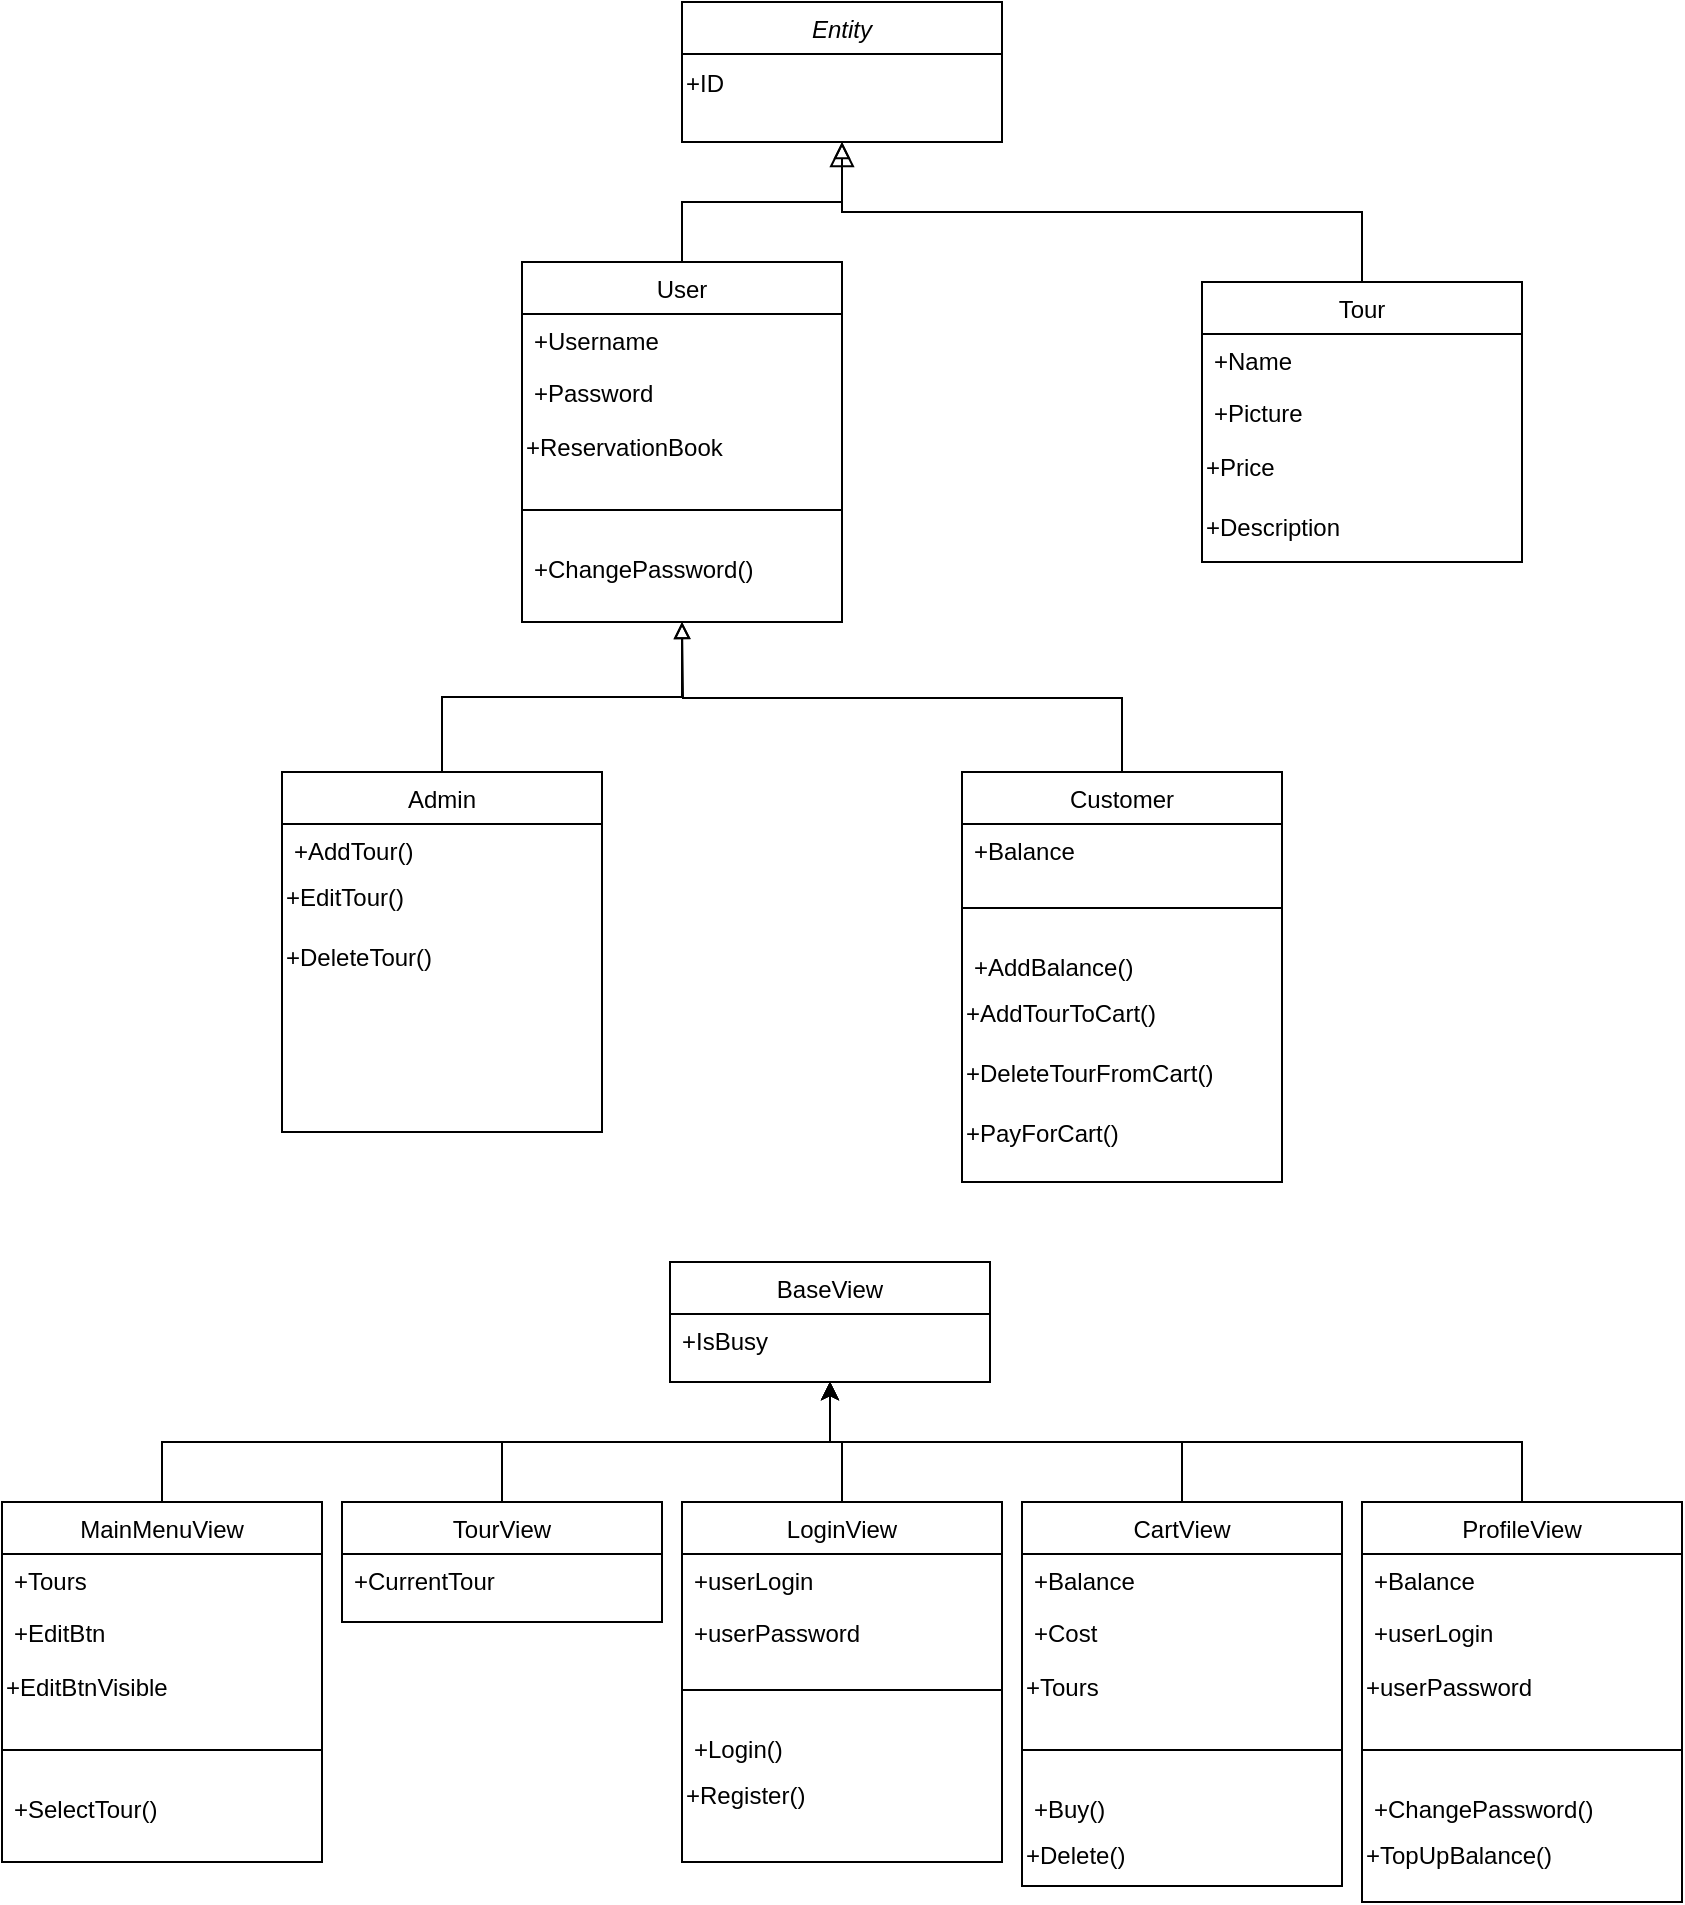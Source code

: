 <mxfile version="24.0.7" type="device">
  <diagram id="C5RBs43oDa-KdzZeNtuy" name="Page-1">
    <mxGraphModel dx="1050" dy="522" grid="1" gridSize="10" guides="1" tooltips="1" connect="1" arrows="1" fold="1" page="1" pageScale="1" pageWidth="827" pageHeight="1169" background="none" math="0" shadow="0">
      <root>
        <mxCell id="WIyWlLk6GJQsqaUBKTNV-0" />
        <mxCell id="WIyWlLk6GJQsqaUBKTNV-1" parent="WIyWlLk6GJQsqaUBKTNV-0" />
        <mxCell id="zkfFHV4jXpPFQw0GAbJ--0" value="Entity" style="swimlane;fontStyle=2;align=center;verticalAlign=top;childLayout=stackLayout;horizontal=1;startSize=26;horizontalStack=0;resizeParent=1;resizeLast=0;collapsible=1;marginBottom=0;rounded=0;shadow=0;strokeWidth=1;" parent="WIyWlLk6GJQsqaUBKTNV-1" vertex="1">
          <mxGeometry x="340" y="20" width="160" height="70" as="geometry">
            <mxRectangle x="230" y="140" width="160" height="26" as="alternateBounds" />
          </mxGeometry>
        </mxCell>
        <mxCell id="vfryMaD_tg-k9ycYQ6Qa-0" value="+ID" style="text;html=1;align=left;verticalAlign=middle;resizable=0;points=[];autosize=1;strokeColor=none;fillColor=none;" vertex="1" parent="zkfFHV4jXpPFQw0GAbJ--0">
          <mxGeometry y="26" width="160" height="30" as="geometry" />
        </mxCell>
        <mxCell id="zkfFHV4jXpPFQw0GAbJ--6" value="User" style="swimlane;fontStyle=0;align=center;verticalAlign=top;childLayout=stackLayout;horizontal=1;startSize=26;horizontalStack=0;resizeParent=1;resizeLast=0;collapsible=1;marginBottom=0;rounded=0;shadow=0;strokeWidth=1;" parent="WIyWlLk6GJQsqaUBKTNV-1" vertex="1">
          <mxGeometry x="260" y="150" width="160" height="180" as="geometry">
            <mxRectangle x="130" y="380" width="160" height="26" as="alternateBounds" />
          </mxGeometry>
        </mxCell>
        <mxCell id="zkfFHV4jXpPFQw0GAbJ--7" value="+Username" style="text;align=left;verticalAlign=top;spacingLeft=4;spacingRight=4;overflow=hidden;rotatable=0;points=[[0,0.5],[1,0.5]];portConstraint=eastwest;" parent="zkfFHV4jXpPFQw0GAbJ--6" vertex="1">
          <mxGeometry y="26" width="160" height="26" as="geometry" />
        </mxCell>
        <mxCell id="zkfFHV4jXpPFQw0GAbJ--8" value="+Password" style="text;align=left;verticalAlign=top;spacingLeft=4;spacingRight=4;overflow=hidden;rotatable=0;points=[[0,0.5],[1,0.5]];portConstraint=eastwest;rounded=0;shadow=0;html=0;" parent="zkfFHV4jXpPFQw0GAbJ--6" vertex="1">
          <mxGeometry y="52" width="160" height="26" as="geometry" />
        </mxCell>
        <mxCell id="vfryMaD_tg-k9ycYQ6Qa-2" value="+ReservationBook" style="text;html=1;align=left;verticalAlign=middle;resizable=0;points=[];autosize=1;strokeColor=none;fillColor=none;" vertex="1" parent="zkfFHV4jXpPFQw0GAbJ--6">
          <mxGeometry y="78" width="160" height="30" as="geometry" />
        </mxCell>
        <mxCell id="zkfFHV4jXpPFQw0GAbJ--9" value="" style="line;html=1;strokeWidth=1;align=left;verticalAlign=middle;spacingTop=-1;spacingLeft=3;spacingRight=3;rotatable=0;labelPosition=right;points=[];portConstraint=eastwest;" parent="zkfFHV4jXpPFQw0GAbJ--6" vertex="1">
          <mxGeometry y="108" width="160" height="32" as="geometry" />
        </mxCell>
        <mxCell id="zkfFHV4jXpPFQw0GAbJ--10" value="+ChangePassword()" style="text;align=left;verticalAlign=top;spacingLeft=4;spacingRight=4;overflow=hidden;rotatable=0;points=[[0,0.5],[1,0.5]];portConstraint=eastwest;fontStyle=0" parent="zkfFHV4jXpPFQw0GAbJ--6" vertex="1">
          <mxGeometry y="140" width="160" height="22" as="geometry" />
        </mxCell>
        <mxCell id="zkfFHV4jXpPFQw0GAbJ--12" value="" style="endArrow=block;endSize=10;endFill=0;shadow=0;strokeWidth=1;rounded=0;curved=0;edgeStyle=elbowEdgeStyle;elbow=vertical;" parent="WIyWlLk6GJQsqaUBKTNV-1" source="zkfFHV4jXpPFQw0GAbJ--6" target="zkfFHV4jXpPFQw0GAbJ--0" edge="1">
          <mxGeometry width="160" relative="1" as="geometry">
            <mxPoint x="200" y="203" as="sourcePoint" />
            <mxPoint x="200" y="203" as="targetPoint" />
          </mxGeometry>
        </mxCell>
        <mxCell id="vfryMaD_tg-k9ycYQ6Qa-20" style="edgeStyle=orthogonalEdgeStyle;rounded=0;orthogonalLoop=1;jettySize=auto;html=1;exitX=0.5;exitY=0;exitDx=0;exitDy=0;entryX=0.5;entryY=1;entryDx=0;entryDy=0;fontColor=#000000;endArrow=block;endFill=0;" edge="1" parent="WIyWlLk6GJQsqaUBKTNV-1" source="vfryMaD_tg-k9ycYQ6Qa-12" target="zkfFHV4jXpPFQw0GAbJ--6">
          <mxGeometry relative="1" as="geometry" />
        </mxCell>
        <mxCell id="vfryMaD_tg-k9ycYQ6Qa-12" value="Admin" style="swimlane;fontStyle=0;align=center;verticalAlign=top;childLayout=stackLayout;horizontal=1;startSize=26;horizontalStack=0;resizeParent=1;resizeLast=0;collapsible=1;marginBottom=0;rounded=0;shadow=0;strokeWidth=1;" vertex="1" parent="WIyWlLk6GJQsqaUBKTNV-1">
          <mxGeometry x="140" y="405" width="160" height="180" as="geometry">
            <mxRectangle x="130" y="380" width="160" height="26" as="alternateBounds" />
          </mxGeometry>
        </mxCell>
        <mxCell id="vfryMaD_tg-k9ycYQ6Qa-17" value="+AddTour()" style="text;align=left;verticalAlign=top;spacingLeft=4;spacingRight=4;overflow=hidden;rotatable=0;points=[[0,0.5],[1,0.5]];portConstraint=eastwest;fontStyle=0" vertex="1" parent="vfryMaD_tg-k9ycYQ6Qa-12">
          <mxGeometry y="26" width="160" height="22" as="geometry" />
        </mxCell>
        <mxCell id="vfryMaD_tg-k9ycYQ6Qa-18" value="+EditTour()" style="text;html=1;align=left;verticalAlign=middle;resizable=0;points=[];autosize=1;strokeColor=none;fillColor=none;" vertex="1" parent="vfryMaD_tg-k9ycYQ6Qa-12">
          <mxGeometry y="48" width="160" height="30" as="geometry" />
        </mxCell>
        <mxCell id="vfryMaD_tg-k9ycYQ6Qa-19" value="+DeleteTour()" style="text;html=1;align=left;verticalAlign=middle;resizable=0;points=[];autosize=1;strokeColor=none;fillColor=none;" vertex="1" parent="vfryMaD_tg-k9ycYQ6Qa-12">
          <mxGeometry y="78" width="160" height="30" as="geometry" />
        </mxCell>
        <mxCell id="vfryMaD_tg-k9ycYQ6Qa-30" style="edgeStyle=orthogonalEdgeStyle;rounded=0;orthogonalLoop=1;jettySize=auto;html=1;exitX=0.5;exitY=0;exitDx=0;exitDy=0;endArrow=block;endFill=0;" edge="1" parent="WIyWlLk6GJQsqaUBKTNV-1" source="vfryMaD_tg-k9ycYQ6Qa-21">
          <mxGeometry relative="1" as="geometry">
            <mxPoint x="340" y="330" as="targetPoint" />
          </mxGeometry>
        </mxCell>
        <mxCell id="vfryMaD_tg-k9ycYQ6Qa-21" value="Customer" style="swimlane;fontStyle=0;align=center;verticalAlign=top;childLayout=stackLayout;horizontal=1;startSize=26;horizontalStack=0;resizeParent=1;resizeLast=0;collapsible=1;marginBottom=0;rounded=0;shadow=0;strokeWidth=1;" vertex="1" parent="WIyWlLk6GJQsqaUBKTNV-1">
          <mxGeometry x="480" y="405" width="160" height="205" as="geometry">
            <mxRectangle x="130" y="380" width="160" height="26" as="alternateBounds" />
          </mxGeometry>
        </mxCell>
        <mxCell id="vfryMaD_tg-k9ycYQ6Qa-22" value="+Balance" style="text;align=left;verticalAlign=top;spacingLeft=4;spacingRight=4;overflow=hidden;rotatable=0;points=[[0,0.5],[1,0.5]];portConstraint=eastwest;" vertex="1" parent="vfryMaD_tg-k9ycYQ6Qa-21">
          <mxGeometry y="26" width="160" height="26" as="geometry" />
        </mxCell>
        <mxCell id="vfryMaD_tg-k9ycYQ6Qa-25" value="" style="line;html=1;strokeWidth=1;align=left;verticalAlign=middle;spacingTop=-1;spacingLeft=3;spacingRight=3;rotatable=0;labelPosition=right;points=[];portConstraint=eastwest;" vertex="1" parent="vfryMaD_tg-k9ycYQ6Qa-21">
          <mxGeometry y="52" width="160" height="32" as="geometry" />
        </mxCell>
        <mxCell id="vfryMaD_tg-k9ycYQ6Qa-26" value="+AddBalance()" style="text;align=left;verticalAlign=top;spacingLeft=4;spacingRight=4;overflow=hidden;rotatable=0;points=[[0,0.5],[1,0.5]];portConstraint=eastwest;fontStyle=0" vertex="1" parent="vfryMaD_tg-k9ycYQ6Qa-21">
          <mxGeometry y="84" width="160" height="22" as="geometry" />
        </mxCell>
        <mxCell id="vfryMaD_tg-k9ycYQ6Qa-27" value="+AddTourToCart()" style="text;html=1;align=left;verticalAlign=middle;resizable=0;points=[];autosize=1;strokeColor=none;fillColor=none;" vertex="1" parent="vfryMaD_tg-k9ycYQ6Qa-21">
          <mxGeometry y="106" width="160" height="30" as="geometry" />
        </mxCell>
        <mxCell id="vfryMaD_tg-k9ycYQ6Qa-28" value="+DeleteTourFromCart()" style="text;html=1;align=left;verticalAlign=middle;resizable=0;points=[];autosize=1;strokeColor=none;fillColor=none;" vertex="1" parent="vfryMaD_tg-k9ycYQ6Qa-21">
          <mxGeometry y="136" width="160" height="30" as="geometry" />
        </mxCell>
        <mxCell id="vfryMaD_tg-k9ycYQ6Qa-29" value="+PayForCart()" style="text;html=1;align=left;verticalAlign=middle;resizable=0;points=[];autosize=1;strokeColor=none;fillColor=none;" vertex="1" parent="vfryMaD_tg-k9ycYQ6Qa-21">
          <mxGeometry y="166" width="160" height="30" as="geometry" />
        </mxCell>
        <mxCell id="vfryMaD_tg-k9ycYQ6Qa-38" style="edgeStyle=orthogonalEdgeStyle;rounded=0;orthogonalLoop=1;jettySize=auto;html=1;exitX=0.5;exitY=0;exitDx=0;exitDy=0;endArrow=block;endFill=0;entryX=0.5;entryY=1;entryDx=0;entryDy=0;" edge="1" parent="WIyWlLk6GJQsqaUBKTNV-1" source="vfryMaD_tg-k9ycYQ6Qa-31" target="zkfFHV4jXpPFQw0GAbJ--0">
          <mxGeometry relative="1" as="geometry">
            <mxPoint x="140" y="90" as="targetPoint" />
          </mxGeometry>
        </mxCell>
        <mxCell id="vfryMaD_tg-k9ycYQ6Qa-31" value="Tour" style="swimlane;fontStyle=0;align=center;verticalAlign=top;childLayout=stackLayout;horizontal=1;startSize=26;horizontalStack=0;resizeParent=1;resizeLast=0;collapsible=1;marginBottom=0;rounded=0;shadow=0;strokeWidth=1;" vertex="1" parent="WIyWlLk6GJQsqaUBKTNV-1">
          <mxGeometry x="600" y="160" width="160" height="140" as="geometry">
            <mxRectangle x="130" y="380" width="160" height="26" as="alternateBounds" />
          </mxGeometry>
        </mxCell>
        <mxCell id="vfryMaD_tg-k9ycYQ6Qa-32" value="+Name" style="text;align=left;verticalAlign=top;spacingLeft=4;spacingRight=4;overflow=hidden;rotatable=0;points=[[0,0.5],[1,0.5]];portConstraint=eastwest;" vertex="1" parent="vfryMaD_tg-k9ycYQ6Qa-31">
          <mxGeometry y="26" width="160" height="26" as="geometry" />
        </mxCell>
        <mxCell id="vfryMaD_tg-k9ycYQ6Qa-33" value="+Picture" style="text;align=left;verticalAlign=top;spacingLeft=4;spacingRight=4;overflow=hidden;rotatable=0;points=[[0,0.5],[1,0.5]];portConstraint=eastwest;rounded=0;shadow=0;html=0;" vertex="1" parent="vfryMaD_tg-k9ycYQ6Qa-31">
          <mxGeometry y="52" width="160" height="26" as="geometry" />
        </mxCell>
        <mxCell id="vfryMaD_tg-k9ycYQ6Qa-34" value="+Price" style="text;html=1;align=left;verticalAlign=middle;resizable=0;points=[];autosize=1;strokeColor=none;fillColor=none;" vertex="1" parent="vfryMaD_tg-k9ycYQ6Qa-31">
          <mxGeometry y="78" width="160" height="30" as="geometry" />
        </mxCell>
        <mxCell id="vfryMaD_tg-k9ycYQ6Qa-37" value="+Description" style="text;html=1;align=left;verticalAlign=middle;resizable=0;points=[];autosize=1;strokeColor=none;fillColor=none;" vertex="1" parent="vfryMaD_tg-k9ycYQ6Qa-31">
          <mxGeometry y="108" width="160" height="30" as="geometry" />
        </mxCell>
        <mxCell id="vfryMaD_tg-k9ycYQ6Qa-39" value="BaseView" style="swimlane;fontStyle=0;align=center;verticalAlign=top;childLayout=stackLayout;horizontal=1;startSize=26;horizontalStack=0;resizeParent=1;resizeLast=0;collapsible=1;marginBottom=0;rounded=0;shadow=0;strokeWidth=1;" vertex="1" parent="WIyWlLk6GJQsqaUBKTNV-1">
          <mxGeometry x="334" y="650" width="160" height="60" as="geometry">
            <mxRectangle x="130" y="380" width="160" height="26" as="alternateBounds" />
          </mxGeometry>
        </mxCell>
        <mxCell id="vfryMaD_tg-k9ycYQ6Qa-40" value="+IsBusy" style="text;align=left;verticalAlign=top;spacingLeft=4;spacingRight=4;overflow=hidden;rotatable=0;points=[[0,0.5],[1,0.5]];portConstraint=eastwest;" vertex="1" parent="vfryMaD_tg-k9ycYQ6Qa-39">
          <mxGeometry y="26" width="160" height="26" as="geometry" />
        </mxCell>
        <mxCell id="vfryMaD_tg-k9ycYQ6Qa-51" style="edgeStyle=orthogonalEdgeStyle;rounded=0;orthogonalLoop=1;jettySize=auto;html=1;exitX=0.5;exitY=0;exitDx=0;exitDy=0;entryX=0.5;entryY=1;entryDx=0;entryDy=0;" edge="1" parent="WIyWlLk6GJQsqaUBKTNV-1" source="vfryMaD_tg-k9ycYQ6Qa-45" target="vfryMaD_tg-k9ycYQ6Qa-39">
          <mxGeometry relative="1" as="geometry" />
        </mxCell>
        <mxCell id="vfryMaD_tg-k9ycYQ6Qa-45" value="MainMenuView" style="swimlane;fontStyle=0;align=center;verticalAlign=top;childLayout=stackLayout;horizontal=1;startSize=26;horizontalStack=0;resizeParent=1;resizeLast=0;collapsible=1;marginBottom=0;rounded=0;shadow=0;strokeWidth=1;" vertex="1" parent="WIyWlLk6GJQsqaUBKTNV-1">
          <mxGeometry y="770" width="160" height="180" as="geometry">
            <mxRectangle x="130" y="380" width="160" height="26" as="alternateBounds" />
          </mxGeometry>
        </mxCell>
        <mxCell id="vfryMaD_tg-k9ycYQ6Qa-46" value="+Tours" style="text;align=left;verticalAlign=top;spacingLeft=4;spacingRight=4;overflow=hidden;rotatable=0;points=[[0,0.5],[1,0.5]];portConstraint=eastwest;" vertex="1" parent="vfryMaD_tg-k9ycYQ6Qa-45">
          <mxGeometry y="26" width="160" height="26" as="geometry" />
        </mxCell>
        <mxCell id="vfryMaD_tg-k9ycYQ6Qa-47" value="+EditBtn" style="text;align=left;verticalAlign=top;spacingLeft=4;spacingRight=4;overflow=hidden;rotatable=0;points=[[0,0.5],[1,0.5]];portConstraint=eastwest;rounded=0;shadow=0;html=0;" vertex="1" parent="vfryMaD_tg-k9ycYQ6Qa-45">
          <mxGeometry y="52" width="160" height="26" as="geometry" />
        </mxCell>
        <mxCell id="vfryMaD_tg-k9ycYQ6Qa-48" value="+EditBtnVisible" style="text;html=1;align=left;verticalAlign=middle;resizable=0;points=[];autosize=1;strokeColor=none;fillColor=none;" vertex="1" parent="vfryMaD_tg-k9ycYQ6Qa-45">
          <mxGeometry y="78" width="160" height="30" as="geometry" />
        </mxCell>
        <mxCell id="vfryMaD_tg-k9ycYQ6Qa-49" value="" style="line;html=1;strokeWidth=1;align=left;verticalAlign=middle;spacingTop=-1;spacingLeft=3;spacingRight=3;rotatable=0;labelPosition=right;points=[];portConstraint=eastwest;" vertex="1" parent="vfryMaD_tg-k9ycYQ6Qa-45">
          <mxGeometry y="108" width="160" height="32" as="geometry" />
        </mxCell>
        <mxCell id="vfryMaD_tg-k9ycYQ6Qa-50" value="+SelectTour()" style="text;align=left;verticalAlign=top;spacingLeft=4;spacingRight=4;overflow=hidden;rotatable=0;points=[[0,0.5],[1,0.5]];portConstraint=eastwest;fontStyle=0" vertex="1" parent="vfryMaD_tg-k9ycYQ6Qa-45">
          <mxGeometry y="140" width="160" height="22" as="geometry" />
        </mxCell>
        <mxCell id="vfryMaD_tg-k9ycYQ6Qa-58" style="edgeStyle=orthogonalEdgeStyle;rounded=0;orthogonalLoop=1;jettySize=auto;html=1;exitX=0.5;exitY=0;exitDx=0;exitDy=0;entryX=0.5;entryY=1;entryDx=0;entryDy=0;" edge="1" parent="WIyWlLk6GJQsqaUBKTNV-1" source="vfryMaD_tg-k9ycYQ6Qa-52" target="vfryMaD_tg-k9ycYQ6Qa-39">
          <mxGeometry relative="1" as="geometry" />
        </mxCell>
        <mxCell id="vfryMaD_tg-k9ycYQ6Qa-52" value="TourView" style="swimlane;fontStyle=0;align=center;verticalAlign=top;childLayout=stackLayout;horizontal=1;startSize=26;horizontalStack=0;resizeParent=1;resizeLast=0;collapsible=1;marginBottom=0;rounded=0;shadow=0;strokeWidth=1;" vertex="1" parent="WIyWlLk6GJQsqaUBKTNV-1">
          <mxGeometry x="170" y="770" width="160" height="60" as="geometry">
            <mxRectangle x="130" y="380" width="160" height="26" as="alternateBounds" />
          </mxGeometry>
        </mxCell>
        <mxCell id="vfryMaD_tg-k9ycYQ6Qa-53" value="+CurrentTour" style="text;align=left;verticalAlign=top;spacingLeft=4;spacingRight=4;overflow=hidden;rotatable=0;points=[[0,0.5],[1,0.5]];portConstraint=eastwest;" vertex="1" parent="vfryMaD_tg-k9ycYQ6Qa-52">
          <mxGeometry y="26" width="160" height="26" as="geometry" />
        </mxCell>
        <mxCell id="vfryMaD_tg-k9ycYQ6Qa-66" style="edgeStyle=orthogonalEdgeStyle;rounded=0;orthogonalLoop=1;jettySize=auto;html=1;exitX=0.5;exitY=0;exitDx=0;exitDy=0;entryX=0.5;entryY=1;entryDx=0;entryDy=0;" edge="1" parent="WIyWlLk6GJQsqaUBKTNV-1" source="vfryMaD_tg-k9ycYQ6Qa-59" target="vfryMaD_tg-k9ycYQ6Qa-39">
          <mxGeometry relative="1" as="geometry" />
        </mxCell>
        <mxCell id="vfryMaD_tg-k9ycYQ6Qa-59" value="LoginView" style="swimlane;fontStyle=0;align=center;verticalAlign=top;childLayout=stackLayout;horizontal=1;startSize=26;horizontalStack=0;resizeParent=1;resizeLast=0;collapsible=1;marginBottom=0;rounded=0;shadow=0;strokeWidth=1;" vertex="1" parent="WIyWlLk6GJQsqaUBKTNV-1">
          <mxGeometry x="340" y="770" width="160" height="180" as="geometry">
            <mxRectangle x="130" y="380" width="160" height="26" as="alternateBounds" />
          </mxGeometry>
        </mxCell>
        <mxCell id="vfryMaD_tg-k9ycYQ6Qa-60" value="+userLogin" style="text;align=left;verticalAlign=top;spacingLeft=4;spacingRight=4;overflow=hidden;rotatable=0;points=[[0,0.5],[1,0.5]];portConstraint=eastwest;" vertex="1" parent="vfryMaD_tg-k9ycYQ6Qa-59">
          <mxGeometry y="26" width="160" height="26" as="geometry" />
        </mxCell>
        <mxCell id="vfryMaD_tg-k9ycYQ6Qa-61" value="+userPassword" style="text;align=left;verticalAlign=top;spacingLeft=4;spacingRight=4;overflow=hidden;rotatable=0;points=[[0,0.5],[1,0.5]];portConstraint=eastwest;rounded=0;shadow=0;html=0;" vertex="1" parent="vfryMaD_tg-k9ycYQ6Qa-59">
          <mxGeometry y="52" width="160" height="26" as="geometry" />
        </mxCell>
        <mxCell id="vfryMaD_tg-k9ycYQ6Qa-63" value="" style="line;html=1;strokeWidth=1;align=left;verticalAlign=middle;spacingTop=-1;spacingLeft=3;spacingRight=3;rotatable=0;labelPosition=right;points=[];portConstraint=eastwest;" vertex="1" parent="vfryMaD_tg-k9ycYQ6Qa-59">
          <mxGeometry y="78" width="160" height="32" as="geometry" />
        </mxCell>
        <mxCell id="vfryMaD_tg-k9ycYQ6Qa-64" value="+Login()" style="text;align=left;verticalAlign=top;spacingLeft=4;spacingRight=4;overflow=hidden;rotatable=0;points=[[0,0.5],[1,0.5]];portConstraint=eastwest;fontStyle=0" vertex="1" parent="vfryMaD_tg-k9ycYQ6Qa-59">
          <mxGeometry y="110" width="160" height="22" as="geometry" />
        </mxCell>
        <mxCell id="vfryMaD_tg-k9ycYQ6Qa-65" value="+Register()" style="text;html=1;align=left;verticalAlign=middle;resizable=0;points=[];autosize=1;strokeColor=none;fillColor=none;" vertex="1" parent="vfryMaD_tg-k9ycYQ6Qa-59">
          <mxGeometry y="132" width="160" height="30" as="geometry" />
        </mxCell>
        <mxCell id="vfryMaD_tg-k9ycYQ6Qa-74" style="edgeStyle=orthogonalEdgeStyle;rounded=0;orthogonalLoop=1;jettySize=auto;html=1;exitX=0.5;exitY=0;exitDx=0;exitDy=0;entryX=0.5;entryY=1;entryDx=0;entryDy=0;" edge="1" parent="WIyWlLk6GJQsqaUBKTNV-1" source="vfryMaD_tg-k9ycYQ6Qa-67" target="vfryMaD_tg-k9ycYQ6Qa-39">
          <mxGeometry relative="1" as="geometry" />
        </mxCell>
        <mxCell id="vfryMaD_tg-k9ycYQ6Qa-67" value="CartView" style="swimlane;fontStyle=0;align=center;verticalAlign=top;childLayout=stackLayout;horizontal=1;startSize=26;horizontalStack=0;resizeParent=1;resizeLast=0;collapsible=1;marginBottom=0;rounded=0;shadow=0;strokeWidth=1;" vertex="1" parent="WIyWlLk6GJQsqaUBKTNV-1">
          <mxGeometry x="510" y="770" width="160" height="192" as="geometry">
            <mxRectangle x="130" y="380" width="160" height="26" as="alternateBounds" />
          </mxGeometry>
        </mxCell>
        <mxCell id="vfryMaD_tg-k9ycYQ6Qa-68" value="+Balance" style="text;align=left;verticalAlign=top;spacingLeft=4;spacingRight=4;overflow=hidden;rotatable=0;points=[[0,0.5],[1,0.5]];portConstraint=eastwest;" vertex="1" parent="vfryMaD_tg-k9ycYQ6Qa-67">
          <mxGeometry y="26" width="160" height="26" as="geometry" />
        </mxCell>
        <mxCell id="vfryMaD_tg-k9ycYQ6Qa-69" value="+Cost" style="text;align=left;verticalAlign=top;spacingLeft=4;spacingRight=4;overflow=hidden;rotatable=0;points=[[0,0.5],[1,0.5]];portConstraint=eastwest;rounded=0;shadow=0;html=0;" vertex="1" parent="vfryMaD_tg-k9ycYQ6Qa-67">
          <mxGeometry y="52" width="160" height="26" as="geometry" />
        </mxCell>
        <mxCell id="vfryMaD_tg-k9ycYQ6Qa-70" value="+Tours" style="text;html=1;align=left;verticalAlign=middle;resizable=0;points=[];autosize=1;strokeColor=none;fillColor=none;" vertex="1" parent="vfryMaD_tg-k9ycYQ6Qa-67">
          <mxGeometry y="78" width="160" height="30" as="geometry" />
        </mxCell>
        <mxCell id="vfryMaD_tg-k9ycYQ6Qa-71" value="" style="line;html=1;strokeWidth=1;align=left;verticalAlign=middle;spacingTop=-1;spacingLeft=3;spacingRight=3;rotatable=0;labelPosition=right;points=[];portConstraint=eastwest;" vertex="1" parent="vfryMaD_tg-k9ycYQ6Qa-67">
          <mxGeometry y="108" width="160" height="32" as="geometry" />
        </mxCell>
        <mxCell id="vfryMaD_tg-k9ycYQ6Qa-72" value="+Buy()" style="text;align=left;verticalAlign=top;spacingLeft=4;spacingRight=4;overflow=hidden;rotatable=0;points=[[0,0.5],[1,0.5]];portConstraint=eastwest;fontStyle=0" vertex="1" parent="vfryMaD_tg-k9ycYQ6Qa-67">
          <mxGeometry y="140" width="160" height="22" as="geometry" />
        </mxCell>
        <mxCell id="vfryMaD_tg-k9ycYQ6Qa-73" value="+Delete()" style="text;html=1;align=left;verticalAlign=middle;resizable=0;points=[];autosize=1;strokeColor=none;fillColor=none;" vertex="1" parent="vfryMaD_tg-k9ycYQ6Qa-67">
          <mxGeometry y="162" width="160" height="30" as="geometry" />
        </mxCell>
        <mxCell id="vfryMaD_tg-k9ycYQ6Qa-81" style="edgeStyle=orthogonalEdgeStyle;rounded=0;orthogonalLoop=1;jettySize=auto;html=1;exitX=0.5;exitY=0;exitDx=0;exitDy=0;entryX=0.5;entryY=1;entryDx=0;entryDy=0;" edge="1" parent="WIyWlLk6GJQsqaUBKTNV-1" source="vfryMaD_tg-k9ycYQ6Qa-75" target="vfryMaD_tg-k9ycYQ6Qa-39">
          <mxGeometry relative="1" as="geometry" />
        </mxCell>
        <mxCell id="vfryMaD_tg-k9ycYQ6Qa-75" value="ProfileView" style="swimlane;fontStyle=0;align=center;verticalAlign=top;childLayout=stackLayout;horizontal=1;startSize=26;horizontalStack=0;resizeParent=1;resizeLast=0;collapsible=1;marginBottom=0;rounded=0;shadow=0;strokeWidth=1;" vertex="1" parent="WIyWlLk6GJQsqaUBKTNV-1">
          <mxGeometry x="680" y="770" width="160" height="200" as="geometry">
            <mxRectangle x="130" y="380" width="160" height="26" as="alternateBounds" />
          </mxGeometry>
        </mxCell>
        <mxCell id="vfryMaD_tg-k9ycYQ6Qa-76" value="+Balance" style="text;align=left;verticalAlign=top;spacingLeft=4;spacingRight=4;overflow=hidden;rotatable=0;points=[[0,0.5],[1,0.5]];portConstraint=eastwest;" vertex="1" parent="vfryMaD_tg-k9ycYQ6Qa-75">
          <mxGeometry y="26" width="160" height="26" as="geometry" />
        </mxCell>
        <mxCell id="vfryMaD_tg-k9ycYQ6Qa-77" value="+userLogin" style="text;align=left;verticalAlign=top;spacingLeft=4;spacingRight=4;overflow=hidden;rotatable=0;points=[[0,0.5],[1,0.5]];portConstraint=eastwest;rounded=0;shadow=0;html=0;" vertex="1" parent="vfryMaD_tg-k9ycYQ6Qa-75">
          <mxGeometry y="52" width="160" height="26" as="geometry" />
        </mxCell>
        <mxCell id="vfryMaD_tg-k9ycYQ6Qa-78" value="+userPassword" style="text;html=1;align=left;verticalAlign=middle;resizable=0;points=[];autosize=1;strokeColor=none;fillColor=none;" vertex="1" parent="vfryMaD_tg-k9ycYQ6Qa-75">
          <mxGeometry y="78" width="160" height="30" as="geometry" />
        </mxCell>
        <mxCell id="vfryMaD_tg-k9ycYQ6Qa-79" value="" style="line;html=1;strokeWidth=1;align=left;verticalAlign=middle;spacingTop=-1;spacingLeft=3;spacingRight=3;rotatable=0;labelPosition=right;points=[];portConstraint=eastwest;" vertex="1" parent="vfryMaD_tg-k9ycYQ6Qa-75">
          <mxGeometry y="108" width="160" height="32" as="geometry" />
        </mxCell>
        <mxCell id="vfryMaD_tg-k9ycYQ6Qa-80" value="+ChangePassword()" style="text;align=left;verticalAlign=top;spacingLeft=4;spacingRight=4;overflow=hidden;rotatable=0;points=[[0,0.5],[1,0.5]];portConstraint=eastwest;fontStyle=0" vertex="1" parent="vfryMaD_tg-k9ycYQ6Qa-75">
          <mxGeometry y="140" width="160" height="22" as="geometry" />
        </mxCell>
        <mxCell id="vfryMaD_tg-k9ycYQ6Qa-82" value="+TopUpBalance()" style="text;html=1;align=left;verticalAlign=middle;resizable=0;points=[];autosize=1;strokeColor=none;fillColor=none;" vertex="1" parent="vfryMaD_tg-k9ycYQ6Qa-75">
          <mxGeometry y="162" width="160" height="30" as="geometry" />
        </mxCell>
      </root>
    </mxGraphModel>
  </diagram>
</mxfile>
